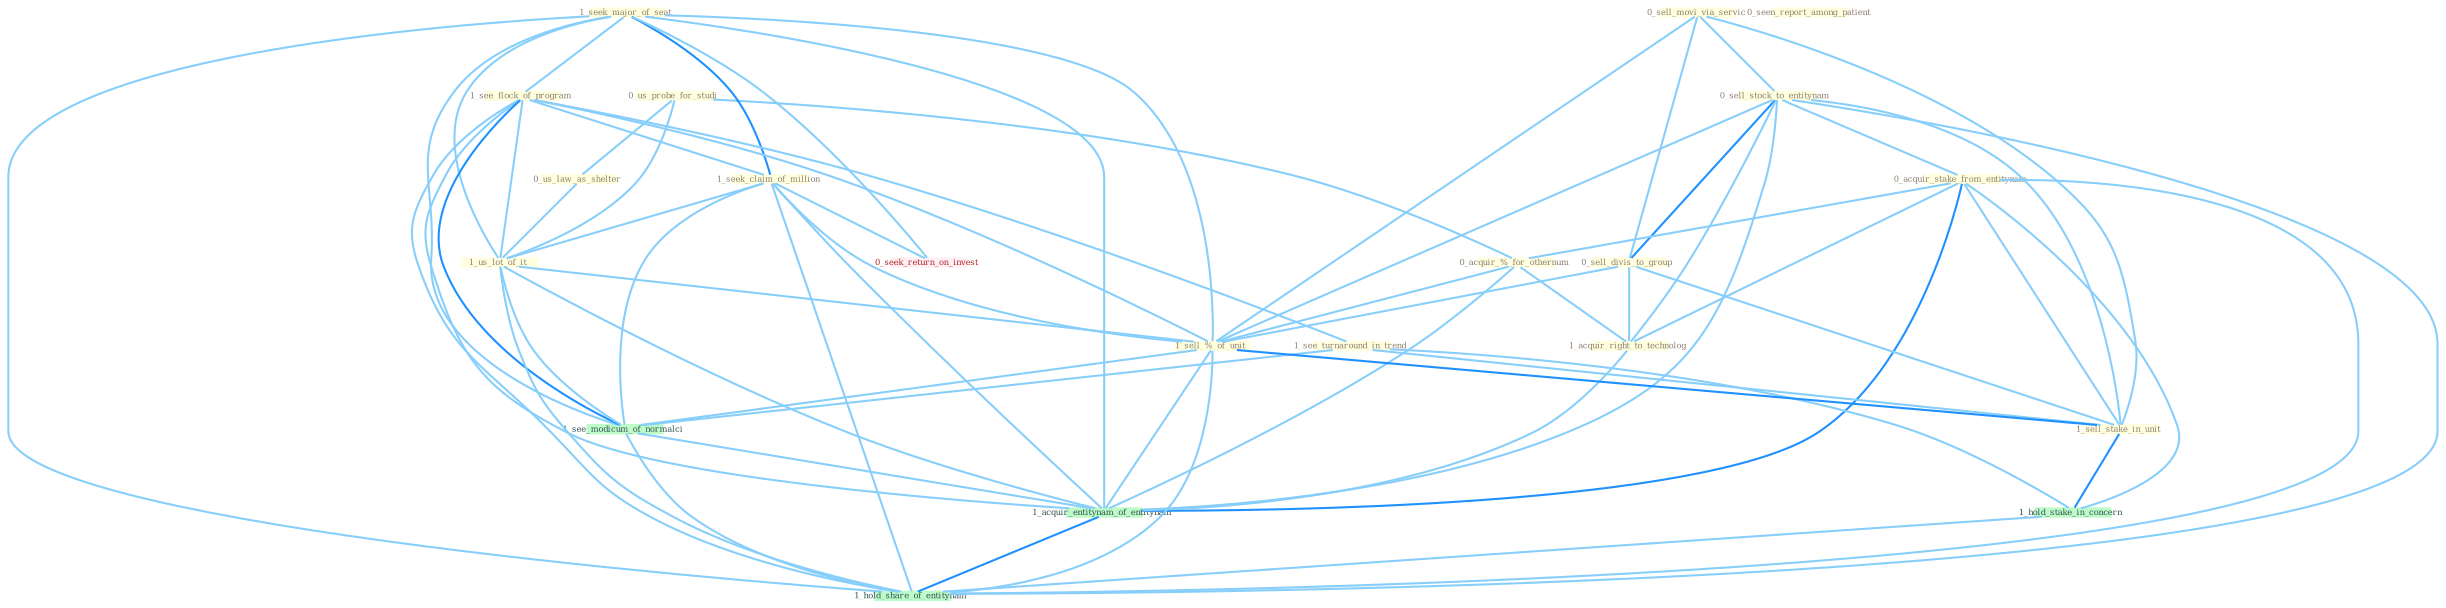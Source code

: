 Graph G{ 
    node
    [shape=polygon,style=filled,width=.5,height=.06,color="#BDFCC9",fixedsize=true,fontsize=4,
    fontcolor="#2f4f4f"];
    {node
    [color="#ffffe0", fontcolor="#8b7d6b"] "0_sell_movi_via_servic " "0_us_probe_for_studi " "0_sell_stock_to_entitynam " "1_seek_major_of_seat " "1_see_flock_of_program " "0_acquir_stake_from_entitynam " "0_acquir_%_for_othernum " "0_sell_divis_to_group " "1_seek_claim_of_million " "1_acquir_right_to_technolog " "0_seen_report_among_patient " "1_see_turnaround_in_trend " "0_us_law_as_shelter " "1_us_lot_of_it " "1_sell_%_of_unit " "1_sell_stake_in_unit "}
{node [color="#fff0f5", fontcolor="#b22222"] "0_seek_return_on_invest "}
edge [color="#B0E2FF"];

	"0_sell_movi_via_servic " -- "0_sell_stock_to_entitynam " [w="1", color="#87cefa" ];
	"0_sell_movi_via_servic " -- "0_sell_divis_to_group " [w="1", color="#87cefa" ];
	"0_sell_movi_via_servic " -- "1_sell_%_of_unit " [w="1", color="#87cefa" ];
	"0_sell_movi_via_servic " -- "1_sell_stake_in_unit " [w="1", color="#87cefa" ];
	"0_us_probe_for_studi " -- "0_acquir_%_for_othernum " [w="1", color="#87cefa" ];
	"0_us_probe_for_studi " -- "0_us_law_as_shelter " [w="1", color="#87cefa" ];
	"0_us_probe_for_studi " -- "1_us_lot_of_it " [w="1", color="#87cefa" ];
	"0_sell_stock_to_entitynam " -- "0_acquir_stake_from_entitynam " [w="1", color="#87cefa" ];
	"0_sell_stock_to_entitynam " -- "0_sell_divis_to_group " [w="2", color="#1e90ff" , len=0.8];
	"0_sell_stock_to_entitynam " -- "1_acquir_right_to_technolog " [w="1", color="#87cefa" ];
	"0_sell_stock_to_entitynam " -- "1_sell_%_of_unit " [w="1", color="#87cefa" ];
	"0_sell_stock_to_entitynam " -- "1_sell_stake_in_unit " [w="1", color="#87cefa" ];
	"0_sell_stock_to_entitynam " -- "1_acquir_entitynam_of_entitynam " [w="1", color="#87cefa" ];
	"0_sell_stock_to_entitynam " -- "1_hold_share_of_entitynam " [w="1", color="#87cefa" ];
	"1_seek_major_of_seat " -- "1_see_flock_of_program " [w="1", color="#87cefa" ];
	"1_seek_major_of_seat " -- "1_seek_claim_of_million " [w="2", color="#1e90ff" , len=0.8];
	"1_seek_major_of_seat " -- "1_us_lot_of_it " [w="1", color="#87cefa" ];
	"1_seek_major_of_seat " -- "1_sell_%_of_unit " [w="1", color="#87cefa" ];
	"1_seek_major_of_seat " -- "0_seek_return_on_invest " [w="1", color="#87cefa" ];
	"1_seek_major_of_seat " -- "1_see_modicum_of_normalci " [w="1", color="#87cefa" ];
	"1_seek_major_of_seat " -- "1_acquir_entitynam_of_entitynam " [w="1", color="#87cefa" ];
	"1_seek_major_of_seat " -- "1_hold_share_of_entitynam " [w="1", color="#87cefa" ];
	"1_see_flock_of_program " -- "1_seek_claim_of_million " [w="1", color="#87cefa" ];
	"1_see_flock_of_program " -- "1_see_turnaround_in_trend " [w="1", color="#87cefa" ];
	"1_see_flock_of_program " -- "1_us_lot_of_it " [w="1", color="#87cefa" ];
	"1_see_flock_of_program " -- "1_sell_%_of_unit " [w="1", color="#87cefa" ];
	"1_see_flock_of_program " -- "1_see_modicum_of_normalci " [w="2", color="#1e90ff" , len=0.8];
	"1_see_flock_of_program " -- "1_acquir_entitynam_of_entitynam " [w="1", color="#87cefa" ];
	"1_see_flock_of_program " -- "1_hold_share_of_entitynam " [w="1", color="#87cefa" ];
	"0_acquir_stake_from_entitynam " -- "0_acquir_%_for_othernum " [w="1", color="#87cefa" ];
	"0_acquir_stake_from_entitynam " -- "1_acquir_right_to_technolog " [w="1", color="#87cefa" ];
	"0_acquir_stake_from_entitynam " -- "1_sell_stake_in_unit " [w="1", color="#87cefa" ];
	"0_acquir_stake_from_entitynam " -- "1_hold_stake_in_concern " [w="1", color="#87cefa" ];
	"0_acquir_stake_from_entitynam " -- "1_acquir_entitynam_of_entitynam " [w="2", color="#1e90ff" , len=0.8];
	"0_acquir_stake_from_entitynam " -- "1_hold_share_of_entitynam " [w="1", color="#87cefa" ];
	"0_acquir_%_for_othernum " -- "1_acquir_right_to_technolog " [w="1", color="#87cefa" ];
	"0_acquir_%_for_othernum " -- "1_sell_%_of_unit " [w="1", color="#87cefa" ];
	"0_acquir_%_for_othernum " -- "1_acquir_entitynam_of_entitynam " [w="1", color="#87cefa" ];
	"0_sell_divis_to_group " -- "1_acquir_right_to_technolog " [w="1", color="#87cefa" ];
	"0_sell_divis_to_group " -- "1_sell_%_of_unit " [w="1", color="#87cefa" ];
	"0_sell_divis_to_group " -- "1_sell_stake_in_unit " [w="1", color="#87cefa" ];
	"1_seek_claim_of_million " -- "1_us_lot_of_it " [w="1", color="#87cefa" ];
	"1_seek_claim_of_million " -- "1_sell_%_of_unit " [w="1", color="#87cefa" ];
	"1_seek_claim_of_million " -- "0_seek_return_on_invest " [w="1", color="#87cefa" ];
	"1_seek_claim_of_million " -- "1_see_modicum_of_normalci " [w="1", color="#87cefa" ];
	"1_seek_claim_of_million " -- "1_acquir_entitynam_of_entitynam " [w="1", color="#87cefa" ];
	"1_seek_claim_of_million " -- "1_hold_share_of_entitynam " [w="1", color="#87cefa" ];
	"1_acquir_right_to_technolog " -- "1_acquir_entitynam_of_entitynam " [w="1", color="#87cefa" ];
	"1_see_turnaround_in_trend " -- "1_sell_stake_in_unit " [w="1", color="#87cefa" ];
	"1_see_turnaround_in_trend " -- "1_hold_stake_in_concern " [w="1", color="#87cefa" ];
	"1_see_turnaround_in_trend " -- "1_see_modicum_of_normalci " [w="1", color="#87cefa" ];
	"0_us_law_as_shelter " -- "1_us_lot_of_it " [w="1", color="#87cefa" ];
	"1_us_lot_of_it " -- "1_sell_%_of_unit " [w="1", color="#87cefa" ];
	"1_us_lot_of_it " -- "1_see_modicum_of_normalci " [w="1", color="#87cefa" ];
	"1_us_lot_of_it " -- "1_acquir_entitynam_of_entitynam " [w="1", color="#87cefa" ];
	"1_us_lot_of_it " -- "1_hold_share_of_entitynam " [w="1", color="#87cefa" ];
	"1_sell_%_of_unit " -- "1_sell_stake_in_unit " [w="2", color="#1e90ff" , len=0.8];
	"1_sell_%_of_unit " -- "1_see_modicum_of_normalci " [w="1", color="#87cefa" ];
	"1_sell_%_of_unit " -- "1_acquir_entitynam_of_entitynam " [w="1", color="#87cefa" ];
	"1_sell_%_of_unit " -- "1_hold_share_of_entitynam " [w="1", color="#87cefa" ];
	"1_sell_stake_in_unit " -- "1_hold_stake_in_concern " [w="2", color="#1e90ff" , len=0.8];
	"1_hold_stake_in_concern " -- "1_hold_share_of_entitynam " [w="1", color="#87cefa" ];
	"1_see_modicum_of_normalci " -- "1_acquir_entitynam_of_entitynam " [w="1", color="#87cefa" ];
	"1_see_modicum_of_normalci " -- "1_hold_share_of_entitynam " [w="1", color="#87cefa" ];
	"1_acquir_entitynam_of_entitynam " -- "1_hold_share_of_entitynam " [w="2", color="#1e90ff" , len=0.8];
}
